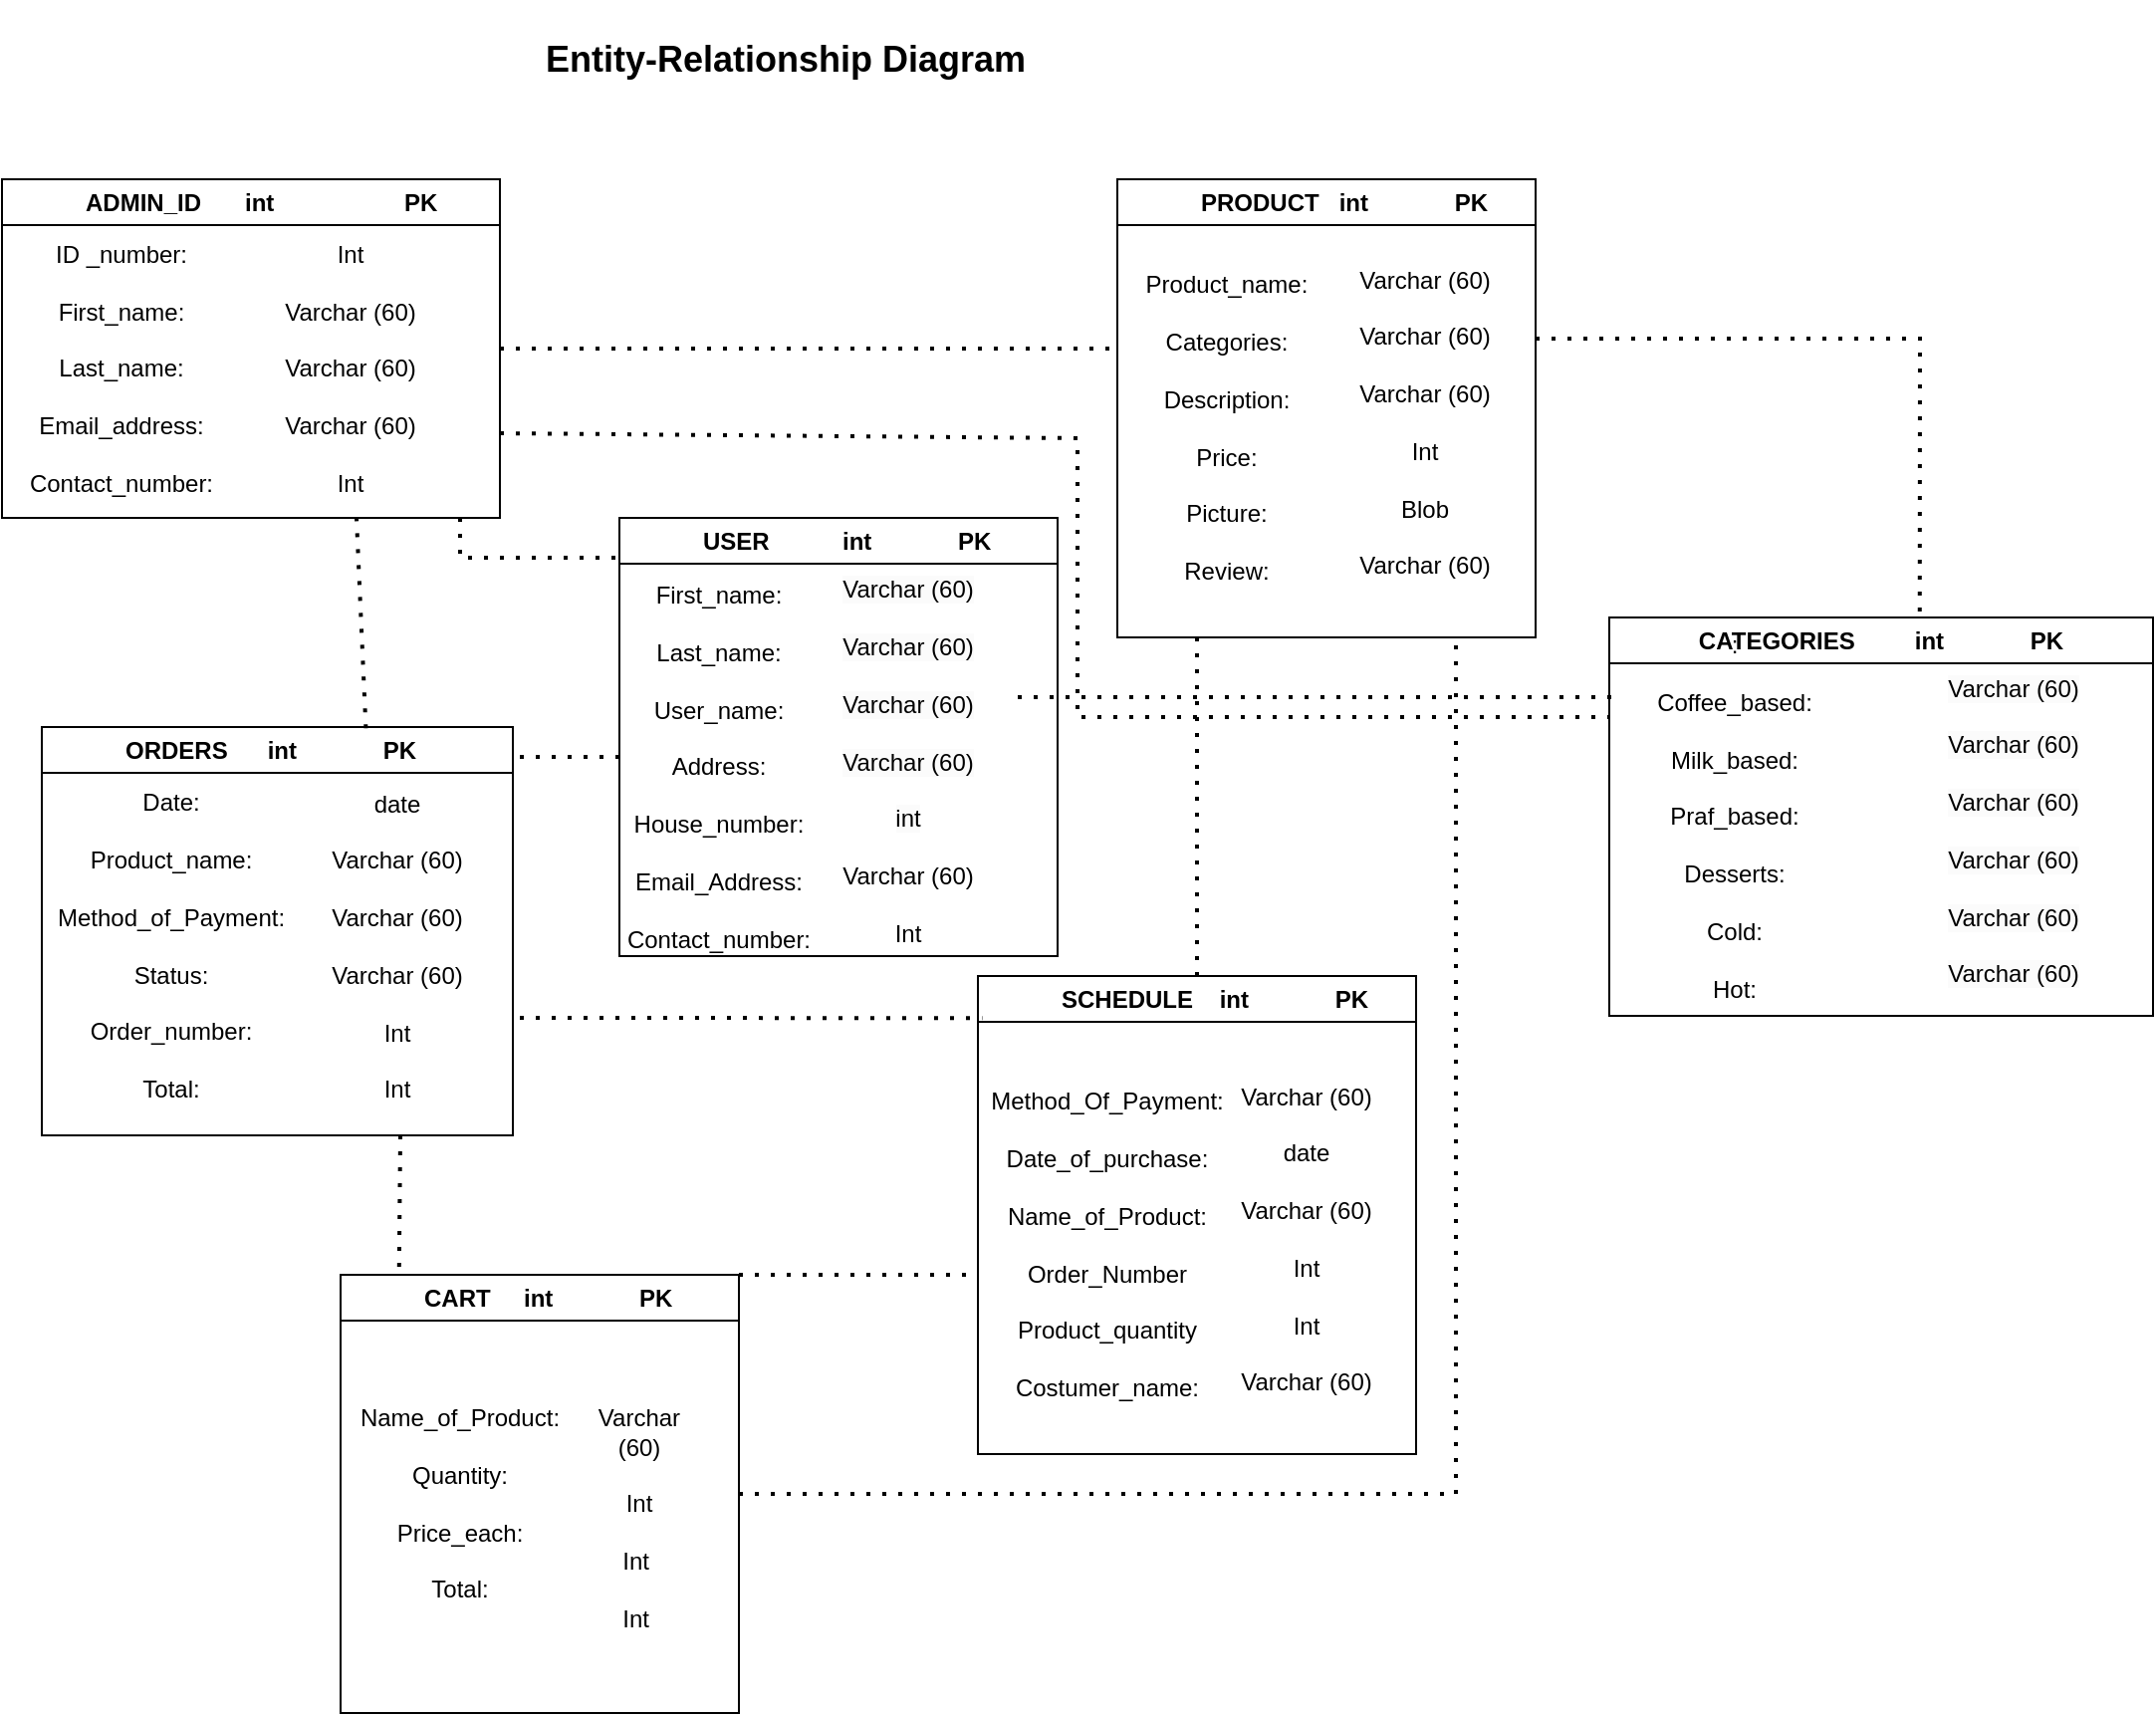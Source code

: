 <mxfile version="23.1.4" type="github">
  <diagram name="Page-1" id="j1wPt6MuPcr5VXLwQlDt">
    <mxGraphModel dx="1674" dy="772" grid="1" gridSize="10" guides="1" tooltips="1" connect="1" arrows="1" fold="1" page="1" pageScale="1" pageWidth="827" pageHeight="1169" math="0" shadow="0">
      <root>
        <mxCell id="0" />
        <mxCell id="1" parent="0" />
        <mxCell id="FCdzSHbUyrmaTLoLxznV-1" value="&lt;blockquote style=&quot;margin: 0 0 0 40px; border: none; padding: 0px;&quot;&gt;USER&amp;nbsp; &amp;nbsp; &amp;nbsp; &amp;nbsp; &amp;nbsp; &amp;nbsp;int&amp;nbsp;&lt;span style=&quot;border-color: var(--border-color);&quot;&gt;&lt;span style=&quot;white-space: pre;&quot;&gt;&amp;nbsp;&amp;nbsp;&amp;nbsp;&amp;nbsp;&lt;/span&gt;&lt;/span&gt;&lt;span style=&quot;border-color: var(--border-color);&quot;&gt;&lt;span style=&quot;white-space: pre;&quot;&gt;&amp;nbsp;&amp;nbsp;&amp;nbsp;&amp;nbsp;&lt;/span&gt;&lt;/span&gt;&lt;span style=&quot;border-color: var(--border-color);&quot;&gt;&lt;span style=&quot;white-space: pre;&quot;&gt;&amp;nbsp;&amp;nbsp;&amp;nbsp;&amp;nbsp;&lt;/span&gt;&lt;/span&gt;PK&lt;br&gt;&lt;/blockquote&gt;" style="swimlane;whiteSpace=wrap;html=1;startSize=23;align=left;" parent="1" vertex="1">
          <mxGeometry x="330" y="310" width="220" height="220" as="geometry" />
        </mxCell>
        <mxCell id="dulilds0UkjYqrkCRvFu-2" value="First_name:&lt;br&gt;&lt;br&gt;Last_name:&lt;br&gt;&lt;br&gt;User_name:&lt;br&gt;&lt;br&gt;Address:&lt;br&gt;&lt;br&gt;House_number:&lt;br&gt;&lt;br&gt;Email_Address:&lt;br&gt;&lt;br&gt;Contact_number:" style="text;html=1;align=center;verticalAlign=middle;whiteSpace=wrap;rounded=0;" vertex="1" parent="FCdzSHbUyrmaTLoLxznV-1">
          <mxGeometry y="110" width="100" height="30" as="geometry" />
        </mxCell>
        <mxCell id="dulilds0UkjYqrkCRvFu-5" value="&lt;br&gt;&lt;span style=&quot;color: rgb(0, 0, 0); font-family: Helvetica; font-size: 12px; font-style: normal; font-variant-ligatures: normal; font-variant-caps: normal; font-weight: 400; letter-spacing: normal; orphans: 2; text-align: center; text-indent: 0px; text-transform: none; widows: 2; word-spacing: 0px; -webkit-text-stroke-width: 0px; background-color: rgb(251, 251, 251); text-decoration-thickness: initial; text-decoration-style: initial; text-decoration-color: initial; float: none; display: inline !important;&quot;&gt;Varchar (60)&lt;/span&gt;&lt;br style=&quot;border-color: var(--border-color); color: rgb(0, 0, 0); font-family: Helvetica; font-size: 12px; font-style: normal; font-variant-ligatures: normal; font-variant-caps: normal; font-weight: 400; letter-spacing: normal; orphans: 2; text-align: center; text-indent: 0px; text-transform: none; widows: 2; word-spacing: 0px; -webkit-text-stroke-width: 0px; background-color: rgb(251, 251, 251); text-decoration-thickness: initial; text-decoration-style: initial; text-decoration-color: initial;&quot;&gt;&lt;br style=&quot;border-color: var(--border-color); color: rgb(0, 0, 0); font-family: Helvetica; font-size: 12px; font-style: normal; font-variant-ligatures: normal; font-variant-caps: normal; font-weight: 400; letter-spacing: normal; orphans: 2; text-align: center; text-indent: 0px; text-transform: none; widows: 2; word-spacing: 0px; -webkit-text-stroke-width: 0px; background-color: rgb(251, 251, 251); text-decoration-thickness: initial; text-decoration-style: initial; text-decoration-color: initial;&quot;&gt;&lt;span style=&quot;color: rgb(0, 0, 0); font-family: Helvetica; font-size: 12px; font-style: normal; font-variant-ligatures: normal; font-variant-caps: normal; font-weight: 400; letter-spacing: normal; orphans: 2; text-align: center; text-indent: 0px; text-transform: none; widows: 2; word-spacing: 0px; -webkit-text-stroke-width: 0px; background-color: rgb(251, 251, 251); text-decoration-thickness: initial; text-decoration-style: initial; text-decoration-color: initial; float: none; display: inline !important;&quot;&gt;Varchar (60)&lt;/span&gt;&lt;br style=&quot;border-color: var(--border-color); color: rgb(0, 0, 0); font-family: Helvetica; font-size: 12px; font-style: normal; font-variant-ligatures: normal; font-variant-caps: normal; font-weight: 400; letter-spacing: normal; orphans: 2; text-align: center; text-indent: 0px; text-transform: none; widows: 2; word-spacing: 0px; -webkit-text-stroke-width: 0px; background-color: rgb(251, 251, 251); text-decoration-thickness: initial; text-decoration-style: initial; text-decoration-color: initial;&quot;&gt;&lt;br style=&quot;border-color: var(--border-color); color: rgb(0, 0, 0); font-family: Helvetica; font-size: 12px; font-style: normal; font-variant-ligatures: normal; font-variant-caps: normal; font-weight: 400; letter-spacing: normal; orphans: 2; text-align: center; text-indent: 0px; text-transform: none; widows: 2; word-spacing: 0px; -webkit-text-stroke-width: 0px; background-color: rgb(251, 251, 251); text-decoration-thickness: initial; text-decoration-style: initial; text-decoration-color: initial;&quot;&gt;&lt;span style=&quot;color: rgb(0, 0, 0); font-family: Helvetica; font-size: 12px; font-style: normal; font-variant-ligatures: normal; font-variant-caps: normal; font-weight: 400; letter-spacing: normal; orphans: 2; text-align: center; text-indent: 0px; text-transform: none; widows: 2; word-spacing: 0px; -webkit-text-stroke-width: 0px; background-color: rgb(251, 251, 251); text-decoration-thickness: initial; text-decoration-style: initial; text-decoration-color: initial; float: none; display: inline !important;&quot;&gt;Varchar (60)&lt;/span&gt;&lt;br style=&quot;border-color: var(--border-color); color: rgb(0, 0, 0); font-family: Helvetica; font-size: 12px; font-style: normal; font-variant-ligatures: normal; font-variant-caps: normal; font-weight: 400; letter-spacing: normal; orphans: 2; text-align: center; text-indent: 0px; text-transform: none; widows: 2; word-spacing: 0px; -webkit-text-stroke-width: 0px; background-color: rgb(251, 251, 251); text-decoration-thickness: initial; text-decoration-style: initial; text-decoration-color: initial;&quot;&gt;&lt;br style=&quot;border-color: var(--border-color); color: rgb(0, 0, 0); font-family: Helvetica; font-size: 12px; font-style: normal; font-variant-ligatures: normal; font-variant-caps: normal; font-weight: 400; letter-spacing: normal; orphans: 2; text-align: center; text-indent: 0px; text-transform: none; widows: 2; word-spacing: 0px; -webkit-text-stroke-width: 0px; background-color: rgb(251, 251, 251); text-decoration-thickness: initial; text-decoration-style: initial; text-decoration-color: initial;&quot;&gt;&lt;span style=&quot;color: rgb(0, 0, 0); font-family: Helvetica; font-size: 12px; font-style: normal; font-variant-ligatures: normal; font-variant-caps: normal; font-weight: 400; letter-spacing: normal; orphans: 2; text-align: center; text-indent: 0px; text-transform: none; widows: 2; word-spacing: 0px; -webkit-text-stroke-width: 0px; background-color: rgb(251, 251, 251); text-decoration-thickness: initial; text-decoration-style: initial; text-decoration-color: initial; float: none; display: inline !important;&quot;&gt;Varchar (60)&lt;/span&gt;&lt;br style=&quot;border-color: var(--border-color); color: rgb(0, 0, 0); font-family: Helvetica; font-size: 12px; font-style: normal; font-variant-ligatures: normal; font-variant-caps: normal; font-weight: 400; letter-spacing: normal; orphans: 2; text-align: center; text-indent: 0px; text-transform: none; widows: 2; word-spacing: 0px; -webkit-text-stroke-width: 0px; background-color: rgb(251, 251, 251); text-decoration-thickness: initial; text-decoration-style: initial; text-decoration-color: initial;&quot;&gt;&lt;br style=&quot;border-color: var(--border-color); color: rgb(0, 0, 0); font-family: Helvetica; font-size: 12px; font-style: normal; font-variant-ligatures: normal; font-variant-caps: normal; font-weight: 400; letter-spacing: normal; orphans: 2; text-align: center; text-indent: 0px; text-transform: none; widows: 2; word-spacing: 0px; -webkit-text-stroke-width: 0px; background-color: rgb(251, 251, 251); text-decoration-thickness: initial; text-decoration-style: initial; text-decoration-color: initial;&quot;&gt;&lt;span style=&quot;color: rgb(0, 0, 0); font-family: Helvetica; font-size: 12px; font-style: normal; font-variant-ligatures: normal; font-variant-caps: normal; font-weight: 400; letter-spacing: normal; orphans: 2; text-align: center; text-indent: 0px; text-transform: none; widows: 2; word-spacing: 0px; -webkit-text-stroke-width: 0px; background-color: rgb(251, 251, 251); text-decoration-thickness: initial; text-decoration-style: initial; text-decoration-color: initial; float: none; display: inline !important;&quot;&gt;int&lt;br&gt;&lt;br&gt;&lt;/span&gt;Varchar (60)&lt;br style=&quot;border-color: var(--border-color);&quot;&gt;&lt;br style=&quot;border-color: var(--border-color);&quot;&gt;&lt;span style=&quot;border-color: var(--border-color);&quot;&gt;Int&lt;/span&gt;" style="text;html=1;align=center;verticalAlign=middle;whiteSpace=wrap;rounded=0;" vertex="1" parent="FCdzSHbUyrmaTLoLxznV-1">
          <mxGeometry x="110" y="100" width="70" height="30" as="geometry" />
        </mxCell>
        <mxCell id="FCdzSHbUyrmaTLoLxznV-2" value="&lt;blockquote style=&quot;margin: 0 0 0 40px; border: none; padding: 0px;&quot;&gt;PRODUCT&amp;nbsp; &amp;nbsp;int&amp;nbsp;&lt;span style=&quot;border-color: var(--border-color);&quot;&gt;&lt;span style=&quot;white-space: pre;&quot;&gt;&amp;nbsp;&amp;nbsp;&amp;nbsp;&amp;nbsp;&lt;/span&gt;&lt;/span&gt;&lt;span style=&quot;border-color: var(--border-color);&quot;&gt;&lt;span style=&quot;white-space: pre;&quot;&gt;&amp;nbsp;&amp;nbsp;&amp;nbsp;&amp;nbsp;&lt;/span&gt;&lt;/span&gt;&lt;span style=&quot;border-color: var(--border-color);&quot;&gt;&lt;span style=&quot;white-space: pre;&quot;&gt;&amp;nbsp;&amp;nbsp;&amp;nbsp;&amp;nbsp;&lt;/span&gt;&lt;/span&gt;PK&lt;br&gt;&lt;/blockquote&gt;" style="swimlane;whiteSpace=wrap;html=1;startSize=23;align=left;" parent="1" vertex="1">
          <mxGeometry x="580" y="140" width="210" height="230" as="geometry" />
        </mxCell>
        <mxCell id="dulilds0UkjYqrkCRvFu-8" value="Product_name:&lt;br&gt;&lt;br&gt;Categories:&lt;br&gt;&lt;br&gt;Description:&lt;br&gt;&lt;br&gt;Price:&lt;br&gt;&lt;br&gt;Picture:&lt;br&gt;&lt;br&gt;Review:" style="text;html=1;align=center;verticalAlign=middle;whiteSpace=wrap;rounded=0;" vertex="1" parent="FCdzSHbUyrmaTLoLxznV-2">
          <mxGeometry y="110" width="110" height="30" as="geometry" />
        </mxCell>
        <mxCell id="dulilds0UkjYqrkCRvFu-9" value="&lt;br style=&quot;border-color: var(--border-color);&quot;&gt;Varchar (60)&lt;br style=&quot;border-color: var(--border-color);&quot;&gt;&lt;br style=&quot;border-color: var(--border-color);&quot;&gt;&lt;span style=&quot;border-color: var(--border-color);&quot;&gt;Varchar (60)&lt;/span&gt;&lt;br style=&quot;border-color: var(--border-color);&quot;&gt;&lt;br style=&quot;border-color: var(--border-color);&quot;&gt;&lt;span style=&quot;border-color: var(--border-color);&quot;&gt;Varchar (60)&lt;/span&gt;&lt;br style=&quot;border-color: var(--border-color);&quot;&gt;&lt;br style=&quot;border-color: var(--border-color);&quot;&gt;&lt;span style=&quot;border-color: var(--border-color);&quot;&gt;Int&lt;/span&gt;&lt;br style=&quot;border-color: var(--border-color);&quot;&gt;&lt;br style=&quot;border-color: var(--border-color);&quot;&gt;&lt;span style=&quot;border-color: var(--border-color);&quot;&gt;Blob&lt;br style=&quot;border-color: var(--border-color);&quot;&gt;&lt;br style=&quot;border-color: var(--border-color);&quot;&gt;&lt;/span&gt;Varchar (60)" style="text;html=1;align=center;verticalAlign=middle;whiteSpace=wrap;rounded=0;" vertex="1" parent="FCdzSHbUyrmaTLoLxznV-2">
          <mxGeometry x="110" y="100" width="89" height="30" as="geometry" />
        </mxCell>
        <mxCell id="FCdzSHbUyrmaTLoLxznV-3" value="&lt;blockquote style=&quot;margin: 0 0 0 40px; border: none; padding: 0px;&quot;&gt;ADMIN_ID&lt;span style=&quot;white-space: pre;&quot;&gt;&#x9;&lt;/span&gt;int&amp;nbsp;&lt;span style=&quot;white-space: pre;&quot;&gt;&#x9;&lt;/span&gt;&lt;span style=&quot;white-space: pre;&quot;&gt;&#x9;&lt;/span&gt;&lt;span style=&quot;white-space: pre;&quot;&gt;&#x9;&lt;/span&gt;PK&lt;/blockquote&gt;" style="swimlane;whiteSpace=wrap;html=1;align=left;startSize=23;" parent="1" vertex="1">
          <mxGeometry x="20" y="140" width="250" height="170" as="geometry" />
        </mxCell>
        <mxCell id="Zzt55aQKWJAwmCUF_fd1-2" value="Int&lt;br&gt;&lt;br&gt;Varchar (60)&lt;br&gt;&lt;br&gt;Varchar (60)&lt;br&gt;&lt;br&gt;Varchar (60)&lt;br&gt;&lt;br&gt;Int" style="text;html=1;strokeColor=none;fillColor=none;align=center;verticalAlign=middle;whiteSpace=wrap;rounded=0;" parent="FCdzSHbUyrmaTLoLxznV-3" vertex="1">
          <mxGeometry x="140" y="80" width="70" height="30" as="geometry" />
        </mxCell>
        <mxCell id="dulilds0UkjYqrkCRvFu-1" value="ID _number:&lt;br&gt;&lt;br&gt;First_name:&lt;br&gt;&lt;br&gt;Last_name:&lt;br&gt;&lt;br&gt;Email_address:&lt;br&gt;&lt;br&gt;Contact_number:" style="text;html=1;align=center;verticalAlign=middle;whiteSpace=wrap;rounded=0;" vertex="1" parent="FCdzSHbUyrmaTLoLxznV-3">
          <mxGeometry x="10" y="80" width="100" height="30" as="geometry" />
        </mxCell>
        <mxCell id="FCdzSHbUyrmaTLoLxznV-4" value="&lt;blockquote style=&quot;margin: 0 0 0 40px; border: none; padding: 0px;&quot;&gt;ORDERS&amp;nbsp; &amp;nbsp; &amp;nbsp; int&amp;nbsp;&lt;span style=&quot;border-color: var(--border-color);&quot;&gt;&lt;span style=&quot;white-space: pre;&quot;&gt;&amp;nbsp;&amp;nbsp;&amp;nbsp;&amp;nbsp;&lt;/span&gt;&lt;/span&gt;&lt;span style=&quot;border-color: var(--border-color);&quot;&gt;&lt;span style=&quot;white-space: pre;&quot;&gt;&amp;nbsp;&amp;nbsp;&amp;nbsp;&amp;nbsp;&lt;/span&gt;&lt;/span&gt;&lt;span style=&quot;border-color: var(--border-color);&quot;&gt;&lt;span style=&quot;white-space: pre;&quot;&gt;&amp;nbsp;&amp;nbsp;&amp;nbsp;&amp;nbsp;&lt;/span&gt;&lt;/span&gt;PK&lt;br&gt;&lt;/blockquote&gt;" style="swimlane;whiteSpace=wrap;html=1;align=left;" parent="1" vertex="1">
          <mxGeometry x="40" y="415" width="236.5" height="205" as="geometry" />
        </mxCell>
        <mxCell id="dulilds0UkjYqrkCRvFu-21" value="Date:&lt;br&gt;&lt;br&gt;Product_name:&lt;br&gt;&lt;br&gt;Method_of_Payment:&lt;br&gt;&lt;br&gt;Status:&lt;br&gt;&lt;br&gt;Order_number:&lt;br&gt;&lt;br&gt;Total:" style="text;html=1;align=center;verticalAlign=middle;whiteSpace=wrap;rounded=0;" vertex="1" parent="FCdzSHbUyrmaTLoLxznV-4">
          <mxGeometry x="10" y="95" width="110" height="30" as="geometry" />
        </mxCell>
        <mxCell id="dulilds0UkjYqrkCRvFu-24" value="&lt;br style=&quot;border-color: var(--border-color);&quot;&gt;date&lt;br style=&quot;border-color: var(--border-color);&quot;&gt;&lt;br style=&quot;border-color: var(--border-color);&quot;&gt;&lt;span style=&quot;border-color: var(--border-color);&quot;&gt;Varchar (60)&lt;/span&gt;&lt;br style=&quot;border-color: var(--border-color);&quot;&gt;&lt;br style=&quot;border-color: var(--border-color);&quot;&gt;&lt;span style=&quot;border-color: var(--border-color);&quot;&gt;Varchar (60)&lt;/span&gt;&lt;br style=&quot;border-color: var(--border-color);&quot;&gt;&lt;br style=&quot;border-color: var(--border-color);&quot;&gt;&lt;span style=&quot;border-color: var(--border-color);&quot;&gt;Varchar (60)&lt;/span&gt;&lt;br style=&quot;border-color: var(--border-color);&quot;&gt;&lt;br style=&quot;border-color: var(--border-color);&quot;&gt;&lt;span style=&quot;border-color: var(--border-color);&quot;&gt;Int&lt;br style=&quot;border-color: var(--border-color);&quot;&gt;&lt;br style=&quot;border-color: var(--border-color);&quot;&gt;&lt;/span&gt;Int" style="text;html=1;align=center;verticalAlign=middle;whiteSpace=wrap;rounded=0;" vertex="1" parent="FCdzSHbUyrmaTLoLxznV-4">
          <mxGeometry x="120" y="87.5" width="116.5" height="30" as="geometry" />
        </mxCell>
        <mxCell id="FCdzSHbUyrmaTLoLxznV-30" value="&lt;font style=&quot;font-size: 18px;&quot;&gt;&lt;b&gt;Entity-Relationship Diagram&lt;/b&gt;&lt;/font&gt;" style="text;html=1;strokeColor=none;fillColor=none;align=center;verticalAlign=middle;whiteSpace=wrap;rounded=0;" parent="1" vertex="1">
          <mxGeometry x="291" y="50" width="245" height="60" as="geometry" />
        </mxCell>
        <mxCell id="Zzt55aQKWJAwmCUF_fd1-1" value="" style="endArrow=none;dashed=1;html=1;dashPattern=1 3;strokeWidth=2;rounded=0;" parent="1" source="FCdzSHbUyrmaTLoLxznV-3" edge="1">
          <mxGeometry width="50" height="50" relative="1" as="geometry">
            <mxPoint x="330" y="240" as="sourcePoint" />
            <mxPoint x="580" y="225" as="targetPoint" />
          </mxGeometry>
        </mxCell>
        <mxCell id="j8WJIi1jsStvgUqkmTzA-2" value="&lt;blockquote style=&quot;margin: 0 0 0 40px; border: none; padding: 0px;&quot;&gt;SCHEDULE&amp;nbsp; &amp;nbsp; int&amp;nbsp;&lt;span style=&quot;border-color: var(--border-color);&quot;&gt;&lt;span style=&quot;white-space: pre;&quot;&gt;&amp;nbsp;&amp;nbsp;&amp;nbsp;&amp;nbsp;&lt;/span&gt;&lt;/span&gt;&lt;span style=&quot;border-color: var(--border-color);&quot;&gt;&lt;span style=&quot;white-space: pre;&quot;&gt;&amp;nbsp;&amp;nbsp;&amp;nbsp;&amp;nbsp;&lt;/span&gt;&lt;/span&gt;&lt;span style=&quot;border-color: var(--border-color);&quot;&gt;&lt;span style=&quot;white-space: pre;&quot;&gt;&amp;nbsp;&amp;nbsp;&amp;nbsp;&amp;nbsp;&lt;/span&gt;&lt;/span&gt;PK&lt;br&gt;&lt;/blockquote&gt;" style="swimlane;whiteSpace=wrap;html=1;align=left;startSize=23;" parent="1" vertex="1">
          <mxGeometry x="510" y="540" width="220" height="240" as="geometry" />
        </mxCell>
        <mxCell id="dulilds0UkjYqrkCRvFu-16" value="Method_Of_Payment:&lt;br&gt;&lt;br&gt;Date_of_purchase:&lt;br&gt;&lt;br&gt;Name_of_Product:&lt;br&gt;&lt;br&gt;Order_Number&lt;br&gt;&lt;br&gt;Product_quantity&lt;br&gt;&lt;br&gt;Costumer_name:" style="text;html=1;align=center;verticalAlign=middle;whiteSpace=wrap;rounded=0;" vertex="1" parent="j8WJIi1jsStvgUqkmTzA-2">
          <mxGeometry y="120" width="130" height="30" as="geometry" />
        </mxCell>
        <mxCell id="dulilds0UkjYqrkCRvFu-20" value="&lt;br style=&quot;border-color: var(--border-color);&quot;&gt;Varchar (60)&lt;br style=&quot;border-color: var(--border-color);&quot;&gt;&lt;br style=&quot;border-color: var(--border-color);&quot;&gt;date&lt;br style=&quot;border-color: var(--border-color);&quot;&gt;&lt;br style=&quot;border-color: var(--border-color);&quot;&gt;&lt;span style=&quot;border-color: var(--border-color);&quot;&gt;Varchar (60)&lt;/span&gt;&lt;br style=&quot;border-color: var(--border-color);&quot;&gt;&lt;br style=&quot;border-color: var(--border-color);&quot;&gt;&lt;span style=&quot;border-color: var(--border-color);&quot;&gt;Int&lt;br&gt;&lt;/span&gt;&lt;br style=&quot;border-color: var(--border-color);&quot;&gt;Int&lt;br style=&quot;border-color: var(--border-color);&quot;&gt;&lt;span style=&quot;border-color: var(--border-color);&quot;&gt;&lt;br&gt;Varchar (60)&lt;br style=&quot;border-color: var(--border-color);&quot;&gt;&lt;/span&gt;" style="text;html=1;align=center;verticalAlign=middle;whiteSpace=wrap;rounded=0;" vertex="1" parent="j8WJIi1jsStvgUqkmTzA-2">
          <mxGeometry x="120" y="110" width="90" height="30" as="geometry" />
        </mxCell>
        <mxCell id="j8WJIi1jsStvgUqkmTzA-7" value="" style="endArrow=none;dashed=1;html=1;dashPattern=1 3;strokeWidth=2;rounded=0;" parent="1" source="j8WJIi1jsStvgUqkmTzA-2" edge="1">
          <mxGeometry width="50" height="50" relative="1" as="geometry">
            <mxPoint x="390" y="470" as="sourcePoint" />
            <mxPoint x="620" y="370" as="targetPoint" />
          </mxGeometry>
        </mxCell>
        <mxCell id="j8WJIi1jsStvgUqkmTzA-10" value="&lt;blockquote style=&quot;margin: 0 0 0 40px; border: none; padding: 0px;&quot;&gt;CART&amp;nbsp; &amp;nbsp; &amp;nbsp;int&amp;nbsp;&lt;span style=&quot;border-color: var(--border-color);&quot;&gt;&lt;span style=&quot;white-space: pre;&quot;&gt;&amp;nbsp;&amp;nbsp;&amp;nbsp;&amp;nbsp;&lt;/span&gt;&lt;/span&gt;&lt;span style=&quot;border-color: var(--border-color);&quot;&gt;&lt;span style=&quot;white-space: pre;&quot;&gt;&amp;nbsp;&amp;nbsp;&amp;nbsp;&amp;nbsp;&lt;/span&gt;&lt;/span&gt;&lt;span style=&quot;border-color: var(--border-color);&quot;&gt;&lt;span style=&quot;white-space: pre;&quot;&gt;&amp;nbsp;&amp;nbsp;&amp;nbsp;&amp;nbsp;&lt;/span&gt;&lt;/span&gt;PK&lt;br&gt;&lt;/blockquote&gt;" style="swimlane;whiteSpace=wrap;html=1;align=left;" parent="1" vertex="1">
          <mxGeometry x="190" y="690" width="200" height="220" as="geometry" />
        </mxCell>
        <mxCell id="dulilds0UkjYqrkCRvFu-25" value="Name_of_Product:&lt;br&gt;&lt;br&gt;Quantity:&lt;br&gt;&lt;br&gt;Price_each:&lt;br&gt;&lt;br&gt;Total:" style="text;html=1;align=center;verticalAlign=middle;whiteSpace=wrap;rounded=0;" vertex="1" parent="j8WJIi1jsStvgUqkmTzA-10">
          <mxGeometry x="30" y="100" width="60" height="30" as="geometry" />
        </mxCell>
        <mxCell id="dulilds0UkjYqrkCRvFu-28" value="&lt;br style=&quot;border-color: var(--border-color);&quot;&gt;Varchar (60)&lt;br style=&quot;border-color: var(--border-color);&quot;&gt;&lt;br style=&quot;border-color: var(--border-color);&quot;&gt;&lt;span style=&quot;border-color: var(--border-color);&quot;&gt;Int&lt;/span&gt;&lt;br style=&quot;border-color: var(--border-color);&quot;&gt;&lt;br style=&quot;border-color: var(--border-color);&quot;&gt;&lt;span style=&quot;border-color: var(--border-color);&quot;&gt;Int&amp;nbsp;&lt;/span&gt;&lt;br style=&quot;border-color: var(--border-color);&quot;&gt;&lt;br style=&quot;border-color: var(--border-color);&quot;&gt;&lt;span style=&quot;border-color: var(--border-color);&quot;&gt;Int&amp;nbsp;&lt;/span&gt;" style="text;html=1;align=center;verticalAlign=middle;whiteSpace=wrap;rounded=0;" vertex="1" parent="j8WJIi1jsStvgUqkmTzA-10">
          <mxGeometry x="120" y="100" width="60" height="30" as="geometry" />
        </mxCell>
        <mxCell id="j8WJIi1jsStvgUqkmTzA-12" value="" style="endArrow=none;dashed=1;html=1;dashPattern=1 3;strokeWidth=2;rounded=0;" parent="1" edge="1">
          <mxGeometry width="50" height="50" relative="1" as="geometry">
            <mxPoint x="390" y="800" as="sourcePoint" />
            <mxPoint x="750" y="370" as="targetPoint" />
            <Array as="points">
              <mxPoint x="750" y="800" />
            </Array>
          </mxGeometry>
        </mxCell>
        <mxCell id="j8WJIi1jsStvgUqkmTzA-13" value="&lt;div style=&quot;text-align: center;&quot;&gt;&lt;span style=&quot;background-color: initial; text-align: left;&quot;&gt;CATEGORIES&amp;nbsp; &amp;nbsp; &amp;nbsp; &amp;nbsp; &amp;nbsp;int&amp;nbsp;&lt;/span&gt;&lt;span style=&quot;background-color: initial; border-color: var(--border-color); text-align: left;&quot;&gt;&lt;span style=&quot;white-space: pre;&quot;&gt;&amp;nbsp;&amp;nbsp;&amp;nbsp;&amp;nbsp;&lt;/span&gt;&lt;/span&gt;&lt;span style=&quot;background-color: initial; border-color: var(--border-color); text-align: left;&quot;&gt;&lt;span style=&quot;white-space: pre;&quot;&gt;&amp;nbsp;&amp;nbsp;&amp;nbsp;&amp;nbsp;&lt;/span&gt;&lt;/span&gt;&lt;span style=&quot;background-color: initial; border-color: var(--border-color); text-align: left;&quot;&gt;&lt;span style=&quot;white-space: pre;&quot;&gt;&amp;nbsp;&amp;nbsp;&amp;nbsp;&amp;nbsp;&lt;/span&gt;&lt;/span&gt;&lt;span style=&quot;background-color: initial; text-align: left;&quot;&gt;PK&lt;/span&gt;&lt;/div&gt;" style="swimlane;whiteSpace=wrap;html=1;" parent="1" vertex="1">
          <mxGeometry x="827" y="360" width="273" height="200" as="geometry" />
        </mxCell>
        <mxCell id="dulilds0UkjYqrkCRvFu-11" value=":&lt;br&gt;&lt;br&gt;Coffee_based:&lt;br&gt;&lt;br&gt;Milk_based:&lt;br&gt;&lt;br&gt;Praf_based:&lt;br&gt;&lt;br&gt;Desserts:&lt;br&gt;&lt;br&gt;Cold:&lt;br&gt;&lt;br&gt;Hot:" style="text;html=1;align=center;verticalAlign=middle;whiteSpace=wrap;rounded=0;" vertex="1" parent="j8WJIi1jsStvgUqkmTzA-13">
          <mxGeometry x="13" y="85" width="100" height="30" as="geometry" />
        </mxCell>
        <mxCell id="dulilds0UkjYqrkCRvFu-15" value="&lt;br&gt;&lt;br style=&quot;border-color: var(--border-color); color: rgb(0, 0, 0); font-family: Helvetica; font-size: 12px; font-style: normal; font-variant-ligatures: normal; font-variant-caps: normal; font-weight: 400; letter-spacing: normal; orphans: 2; text-align: center; text-indent: 0px; text-transform: none; widows: 2; word-spacing: 0px; -webkit-text-stroke-width: 0px; background-color: rgb(251, 251, 251); text-decoration-thickness: initial; text-decoration-style: initial; text-decoration-color: initial;&quot;&gt;&lt;span style=&quot;border-color: var(--border-color); color: rgb(0, 0, 0); font-family: Helvetica; font-size: 12px; font-style: normal; font-variant-ligatures: normal; font-variant-caps: normal; font-weight: 400; letter-spacing: normal; orphans: 2; text-align: center; text-indent: 0px; text-transform: none; widows: 2; word-spacing: 0px; -webkit-text-stroke-width: 0px; text-decoration-thickness: initial; text-decoration-style: initial; text-decoration-color: initial; background-color: rgb(251, 251, 251); float: none; display: inline !important;&quot;&gt;Varchar (60)&lt;/span&gt;&lt;br style=&quot;border-color: var(--border-color); color: rgb(0, 0, 0); font-family: Helvetica; font-size: 12px; font-style: normal; font-variant-ligatures: normal; font-variant-caps: normal; font-weight: 400; letter-spacing: normal; orphans: 2; text-align: center; text-indent: 0px; text-transform: none; widows: 2; word-spacing: 0px; -webkit-text-stroke-width: 0px; text-decoration-thickness: initial; text-decoration-style: initial; text-decoration-color: initial; background-color: rgb(251, 251, 251);&quot;&gt;&lt;br style=&quot;border-color: var(--border-color); color: rgb(0, 0, 0); font-family: Helvetica; font-size: 12px; font-style: normal; font-variant-ligatures: normal; font-variant-caps: normal; font-weight: 400; letter-spacing: normal; orphans: 2; text-align: center; text-indent: 0px; text-transform: none; widows: 2; word-spacing: 0px; -webkit-text-stroke-width: 0px; text-decoration-thickness: initial; text-decoration-style: initial; text-decoration-color: initial; background-color: rgb(251, 251, 251);&quot;&gt;&lt;span style=&quot;border-color: var(--border-color); color: rgb(0, 0, 0); font-family: Helvetica; font-size: 12px; font-style: normal; font-variant-ligatures: normal; font-variant-caps: normal; font-weight: 400; letter-spacing: normal; orphans: 2; text-align: center; text-indent: 0px; text-transform: none; widows: 2; word-spacing: 0px; -webkit-text-stroke-width: 0px; text-decoration-thickness: initial; text-decoration-style: initial; text-decoration-color: initial; background-color: rgb(251, 251, 251); float: none; display: inline !important;&quot;&gt;Varchar (60)&lt;/span&gt;&lt;br style=&quot;border-color: var(--border-color); color: rgb(0, 0, 0); font-family: Helvetica; font-size: 12px; font-style: normal; font-variant-ligatures: normal; font-variant-caps: normal; font-weight: 400; letter-spacing: normal; orphans: 2; text-align: center; text-indent: 0px; text-transform: none; widows: 2; word-spacing: 0px; -webkit-text-stroke-width: 0px; text-decoration-thickness: initial; text-decoration-style: initial; text-decoration-color: initial; background-color: rgb(251, 251, 251);&quot;&gt;&lt;br style=&quot;border-color: var(--border-color); color: rgb(0, 0, 0); font-family: Helvetica; font-size: 12px; font-style: normal; font-variant-ligatures: normal; font-variant-caps: normal; font-weight: 400; letter-spacing: normal; orphans: 2; text-align: center; text-indent: 0px; text-transform: none; widows: 2; word-spacing: 0px; -webkit-text-stroke-width: 0px; text-decoration-thickness: initial; text-decoration-style: initial; text-decoration-color: initial; background-color: rgb(251, 251, 251);&quot;&gt;&lt;span style=&quot;border-color: var(--border-color); color: rgb(0, 0, 0); font-family: Helvetica; font-size: 12px; font-style: normal; font-variant-ligatures: normal; font-variant-caps: normal; font-weight: 400; letter-spacing: normal; orphans: 2; text-align: center; text-indent: 0px; text-transform: none; widows: 2; word-spacing: 0px; -webkit-text-stroke-width: 0px; text-decoration-thickness: initial; text-decoration-style: initial; text-decoration-color: initial; background-color: rgb(251, 251, 251); float: none; display: inline !important;&quot;&gt;Varchar (60)&lt;/span&gt;&lt;br style=&quot;border-color: var(--border-color); color: rgb(0, 0, 0); font-family: Helvetica; font-size: 12px; font-style: normal; font-variant-ligatures: normal; font-variant-caps: normal; font-weight: 400; letter-spacing: normal; orphans: 2; text-align: center; text-indent: 0px; text-transform: none; widows: 2; word-spacing: 0px; -webkit-text-stroke-width: 0px; text-decoration-thickness: initial; text-decoration-style: initial; text-decoration-color: initial; background-color: rgb(251, 251, 251);&quot;&gt;&lt;br style=&quot;border-color: var(--border-color); color: rgb(0, 0, 0); font-family: Helvetica; font-size: 12px; font-style: normal; font-variant-ligatures: normal; font-variant-caps: normal; font-weight: 400; letter-spacing: normal; orphans: 2; text-align: center; text-indent: 0px; text-transform: none; widows: 2; word-spacing: 0px; -webkit-text-stroke-width: 0px; text-decoration-thickness: initial; text-decoration-style: initial; text-decoration-color: initial; background-color: rgb(251, 251, 251);&quot;&gt;&lt;span style=&quot;border-color: var(--border-color); color: rgb(0, 0, 0); font-family: Helvetica; font-size: 12px; font-style: normal; font-variant-ligatures: normal; font-variant-caps: normal; font-weight: 400; letter-spacing: normal; orphans: 2; text-align: center; text-indent: 0px; text-transform: none; widows: 2; word-spacing: 0px; -webkit-text-stroke-width: 0px; text-decoration-thickness: initial; text-decoration-style: initial; text-decoration-color: initial; background-color: rgb(251, 251, 251); float: none; display: inline !important;&quot;&gt;Varchar (60)&lt;/span&gt;&lt;br style=&quot;border-color: var(--border-color); color: rgb(0, 0, 0); font-family: Helvetica; font-size: 12px; font-style: normal; font-variant-ligatures: normal; font-variant-caps: normal; font-weight: 400; letter-spacing: normal; orphans: 2; text-align: center; text-indent: 0px; text-transform: none; widows: 2; word-spacing: 0px; -webkit-text-stroke-width: 0px; text-decoration-thickness: initial; text-decoration-style: initial; text-decoration-color: initial; background-color: rgb(251, 251, 251);&quot;&gt;&lt;br style=&quot;border-color: var(--border-color); color: rgb(0, 0, 0); font-family: Helvetica; font-size: 12px; font-style: normal; font-variant-ligatures: normal; font-variant-caps: normal; font-weight: 400; letter-spacing: normal; orphans: 2; text-align: center; text-indent: 0px; text-transform: none; widows: 2; word-spacing: 0px; -webkit-text-stroke-width: 0px; text-decoration-thickness: initial; text-decoration-style: initial; text-decoration-color: initial; background-color: rgb(251, 251, 251);&quot;&gt;&lt;span style=&quot;border-color: var(--border-color); color: rgb(0, 0, 0); font-family: Helvetica; font-size: 12px; font-style: normal; font-variant-ligatures: normal; font-variant-caps: normal; font-weight: 400; letter-spacing: normal; orphans: 2; text-align: center; text-indent: 0px; text-transform: none; widows: 2; word-spacing: 0px; -webkit-text-stroke-width: 0px; text-decoration-thickness: initial; text-decoration-style: initial; text-decoration-color: initial; background-color: rgb(251, 251, 251); float: none; display: inline !important;&quot;&gt;Varchar (60)&lt;br style=&quot;border-color: var(--border-color);&quot;&gt;&lt;br style=&quot;border-color: var(--border-color);&quot;&gt;&lt;/span&gt;&lt;span style=&quot;color: rgb(0, 0, 0); font-family: Helvetica; font-size: 12px; font-style: normal; font-variant-ligatures: normal; font-variant-caps: normal; font-weight: 400; letter-spacing: normal; orphans: 2; text-align: center; text-indent: 0px; text-transform: none; widows: 2; word-spacing: 0px; -webkit-text-stroke-width: 0px; background-color: rgb(251, 251, 251); text-decoration-thickness: initial; text-decoration-style: initial; text-decoration-color: initial; float: none; display: inline !important;&quot;&gt;Varchar (60)&lt;/span&gt;&lt;br style=&quot;border-color: var(--border-color); color: rgb(0, 0, 0); font-family: Helvetica; font-size: 12px; font-style: normal; font-variant-ligatures: normal; font-variant-caps: normal; font-weight: 400; letter-spacing: normal; orphans: 2; text-align: center; text-indent: 0px; text-transform: none; widows: 2; word-spacing: 0px; -webkit-text-stroke-width: 0px; background-color: rgb(251, 251, 251); text-decoration-thickness: initial; text-decoration-style: initial; text-decoration-color: initial;&quot;&gt;&lt;br style=&quot;border-color: var(--border-color); color: rgb(0, 0, 0); font-family: Helvetica; font-size: 12px; font-style: normal; font-variant-ligatures: normal; font-variant-caps: normal; font-weight: 400; letter-spacing: normal; orphans: 2; text-align: center; text-indent: 0px; text-transform: none; widows: 2; word-spacing: 0px; -webkit-text-stroke-width: 0px; background-color: rgb(251, 251, 251); text-decoration-thickness: initial; text-decoration-style: initial; text-decoration-color: initial;&quot;&gt;" style="text;html=1;align=center;verticalAlign=middle;whiteSpace=wrap;rounded=0;" vertex="1" parent="j8WJIi1jsStvgUqkmTzA-13">
          <mxGeometry x="163" y="85" width="80" height="30" as="geometry" />
        </mxCell>
        <mxCell id="j8WJIi1jsStvgUqkmTzA-14" value="" style="endArrow=none;dashed=1;html=1;dashPattern=1 3;strokeWidth=2;rounded=0;entryX=0.571;entryY=-0.01;entryDx=0;entryDy=0;entryPerimeter=0;" parent="1" target="j8WJIi1jsStvgUqkmTzA-13" edge="1">
          <mxGeometry width="50" height="50" relative="1" as="geometry">
            <mxPoint x="790" y="220" as="sourcePoint" />
            <mxPoint x="910" y="290" as="targetPoint" />
            <Array as="points">
              <mxPoint x="983" y="220" />
            </Array>
          </mxGeometry>
        </mxCell>
        <mxCell id="j8WJIi1jsStvgUqkmTzA-17" value="" style="endArrow=none;dashed=1;html=1;dashPattern=1 3;strokeWidth=2;rounded=0;" parent="1" edge="1">
          <mxGeometry width="50" height="50" relative="1" as="geometry">
            <mxPoint x="530" y="400" as="sourcePoint" />
            <mxPoint x="830" y="400" as="targetPoint" />
          </mxGeometry>
        </mxCell>
        <mxCell id="j8WJIi1jsStvgUqkmTzA-18" value="" style="endArrow=none;dashed=1;html=1;dashPattern=1 3;strokeWidth=2;rounded=0;exitX=0.688;exitY=0.003;exitDx=0;exitDy=0;exitPerimeter=0;" parent="1" source="FCdzSHbUyrmaTLoLxznV-4" edge="1">
          <mxGeometry width="50" height="50" relative="1" as="geometry">
            <mxPoint x="440" y="560" as="sourcePoint" />
            <mxPoint x="198" y="310" as="targetPoint" />
          </mxGeometry>
        </mxCell>
        <mxCell id="j8WJIi1jsStvgUqkmTzA-19" value="" style="endArrow=none;dashed=1;html=1;dashPattern=1 3;strokeWidth=2;rounded=0;" parent="1" edge="1">
          <mxGeometry width="50" height="50" relative="1" as="geometry">
            <mxPoint x="280" y="430" as="sourcePoint" />
            <mxPoint x="330" y="430" as="targetPoint" />
          </mxGeometry>
        </mxCell>
        <mxCell id="j8WJIi1jsStvgUqkmTzA-20" value="" style="endArrow=none;dashed=1;html=1;dashPattern=1 3;strokeWidth=2;rounded=0;exitX=0.147;exitY=-0.018;exitDx=0;exitDy=0;exitPerimeter=0;" parent="1" source="j8WJIi1jsStvgUqkmTzA-10" edge="1">
          <mxGeometry width="50" height="50" relative="1" as="geometry">
            <mxPoint x="190" y="635" as="sourcePoint" />
            <mxPoint x="220" y="620" as="targetPoint" />
          </mxGeometry>
        </mxCell>
        <mxCell id="j8WJIi1jsStvgUqkmTzA-21" value="" style="endArrow=none;dashed=1;html=1;dashPattern=1 3;strokeWidth=2;rounded=0;entryX=0.01;entryY=0.088;entryDx=0;entryDy=0;entryPerimeter=0;" parent="1" target="j8WJIi1jsStvgUqkmTzA-2" edge="1">
          <mxGeometry width="50" height="50" relative="1" as="geometry">
            <mxPoint x="280" y="561" as="sourcePoint" />
            <mxPoint x="360" y="500" as="targetPoint" />
          </mxGeometry>
        </mxCell>
        <mxCell id="j8WJIi1jsStvgUqkmTzA-22" value="" style="endArrow=none;dashed=1;html=1;dashPattern=1 3;strokeWidth=2;rounded=0;exitX=1;exitY=0.75;exitDx=0;exitDy=0;entryX=0;entryY=0.25;entryDx=0;entryDy=0;" parent="1" source="FCdzSHbUyrmaTLoLxznV-3" target="j8WJIi1jsStvgUqkmTzA-13" edge="1">
          <mxGeometry width="50" height="50" relative="1" as="geometry">
            <mxPoint x="720" y="360" as="sourcePoint" />
            <mxPoint x="770" y="310" as="targetPoint" />
            <Array as="points">
              <mxPoint x="560" y="270" />
              <mxPoint x="560" y="410" />
            </Array>
          </mxGeometry>
        </mxCell>
        <mxCell id="j8WJIi1jsStvgUqkmTzA-23" value="" style="endArrow=none;dashed=1;html=1;dashPattern=1 3;strokeWidth=2;rounded=0;" parent="1" edge="1">
          <mxGeometry width="50" height="50" relative="1" as="geometry">
            <mxPoint x="250" y="310" as="sourcePoint" />
            <mxPoint x="330" y="330" as="targetPoint" />
            <Array as="points">
              <mxPoint x="250" y="330" />
            </Array>
          </mxGeometry>
        </mxCell>
        <mxCell id="j8WJIi1jsStvgUqkmTzA-24" value="" style="endArrow=none;dashed=1;html=1;dashPattern=1 3;strokeWidth=2;rounded=0;entryX=0;entryY=1;entryDx=0;entryDy=0;" parent="1" edge="1" target="dulilds0UkjYqrkCRvFu-16">
          <mxGeometry width="50" height="50" relative="1" as="geometry">
            <mxPoint x="390" y="690" as="sourcePoint" />
            <mxPoint x="490" y="670" as="targetPoint" />
          </mxGeometry>
        </mxCell>
      </root>
    </mxGraphModel>
  </diagram>
</mxfile>

